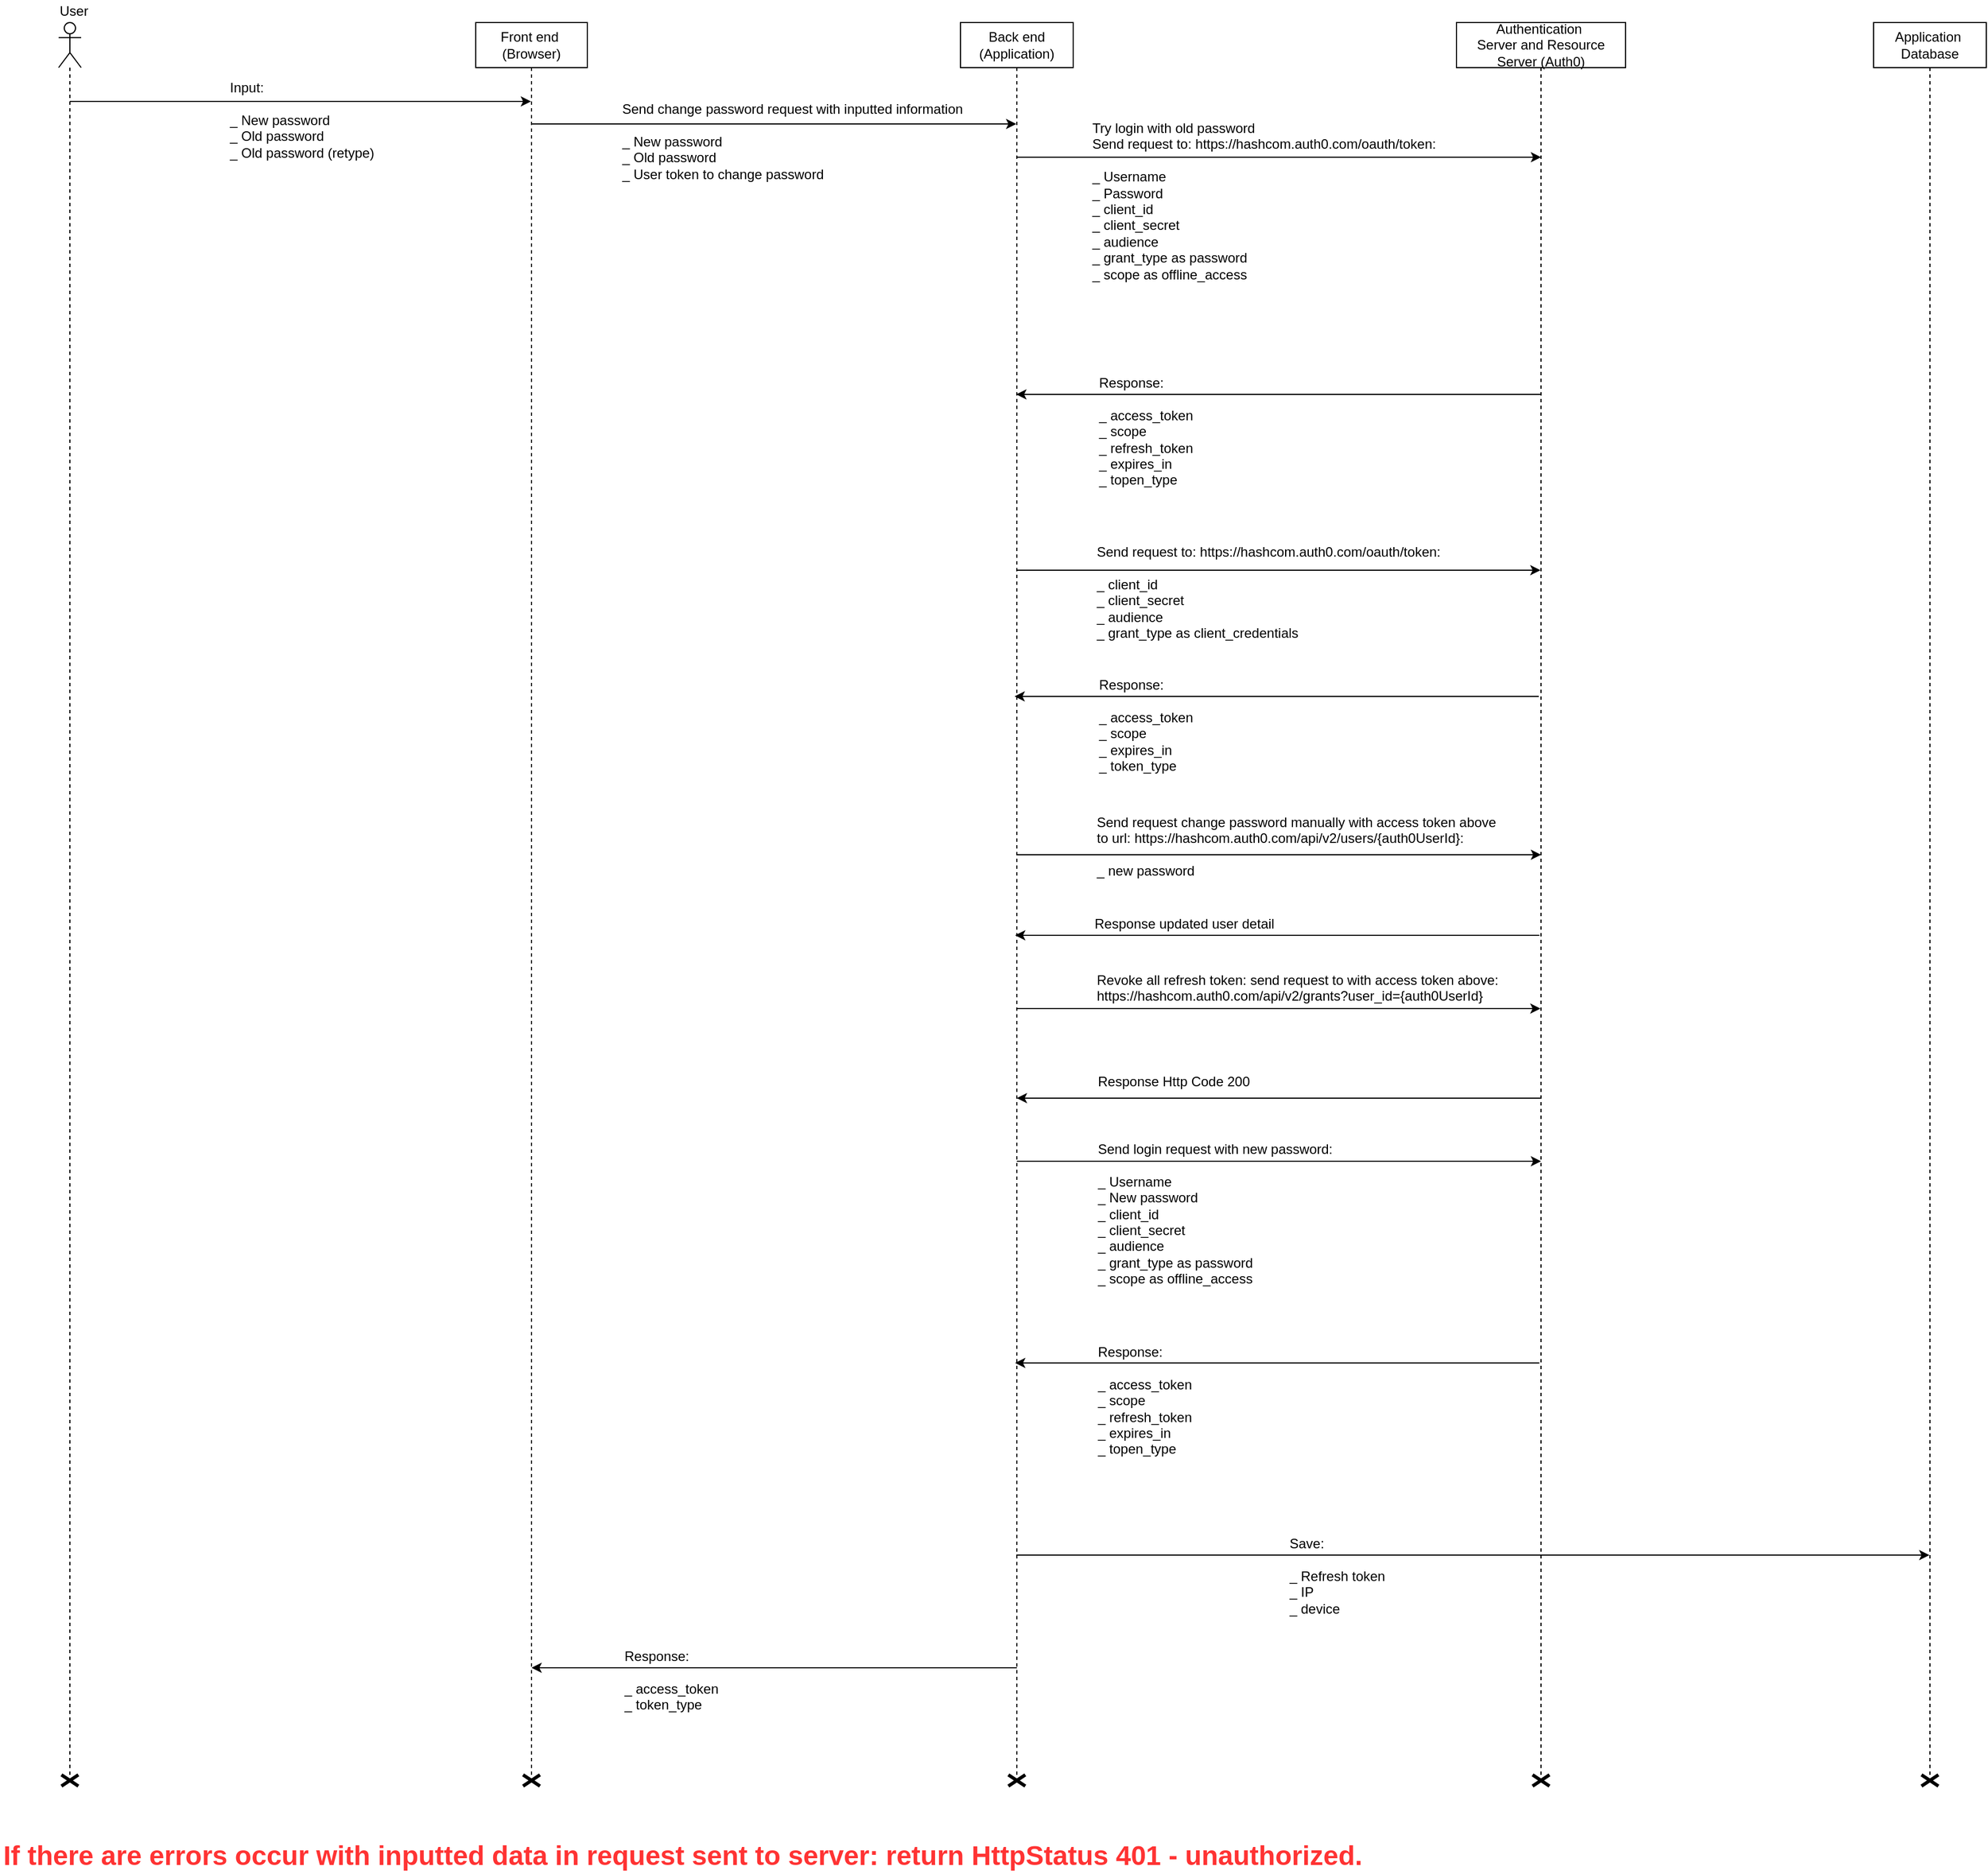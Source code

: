 <mxfile version="10.7.5" type="github"><diagram id="U5BOv9MktrhKUFazpU6f" name="Page-1"><mxGraphModel dx="1632" dy="787" grid="1" gridSize="10" guides="1" tooltips="1" connect="1" arrows="1" fold="1" page="1" pageScale="1" pageWidth="2339" pageHeight="3300" math="0" shadow="0"><root><mxCell id="0"/><mxCell id="1" parent="0"/><mxCell id="fdWZ5QuloVVGur6bjviQ-1" style="edgeStyle=orthogonalEdgeStyle;rounded=0;orthogonalLoop=1;jettySize=auto;html=1;" parent="1" source="fdWZ5QuloVVGur6bjviQ-2" target="fdWZ5QuloVVGur6bjviQ-10" edge="1"><mxGeometry relative="1" as="geometry"><Array as="points"><mxPoint x="790" y="130"/><mxPoint x="790" y="130"/></Array></mxGeometry></mxCell><mxCell id="fdWZ5QuloVVGur6bjviQ-2" value="Front end&amp;nbsp;&lt;br&gt;(Browser)&lt;br&gt;" style="shape=umlLifeline;perimeter=lifelinePerimeter;whiteSpace=wrap;html=1;container=1;collapsible=0;recursiveResize=0;outlineConnect=0;" parent="1" vertex="1"><mxGeometry x="520" y="40" width="99" height="1560" as="geometry"/></mxCell><mxCell id="fdWZ5QuloVVGur6bjviQ-5" value="Authentication&amp;nbsp;&lt;br&gt;Server and Resource Server (Auth0)&lt;br&gt;" style="shape=umlLifeline;perimeter=lifelinePerimeter;whiteSpace=wrap;html=1;container=1;collapsible=0;recursiveResize=0;outlineConnect=0;" parent="1" vertex="1"><mxGeometry x="1390" y="40" width="150" height="1560" as="geometry"/></mxCell><mxCell id="fdWZ5QuloVVGur6bjviQ-6" style="edgeStyle=orthogonalEdgeStyle;rounded=0;orthogonalLoop=1;jettySize=auto;html=1;" parent="1" source="fdWZ5QuloVVGur6bjviQ-14" target="fdWZ5QuloVVGur6bjviQ-2" edge="1"><mxGeometry relative="1" as="geometry"><mxPoint x="169.324" y="110.118" as="sourcePoint"/><Array as="points"><mxPoint x="440" y="110"/><mxPoint x="440" y="110"/></Array></mxGeometry></mxCell><mxCell id="fdWZ5QuloVVGur6bjviQ-8" style="edgeStyle=orthogonalEdgeStyle;rounded=0;orthogonalLoop=1;jettySize=auto;html=1;" parent="1" edge="1"><mxGeometry relative="1" as="geometry"><Array as="points"><mxPoint x="920.5" y="1500"/><mxPoint x="920.5" y="1500"/></Array><mxPoint x="1000" y="1500" as="sourcePoint"/><mxPoint x="569.5" y="1500" as="targetPoint"/></mxGeometry></mxCell><mxCell id="fdWZ5QuloVVGur6bjviQ-10" value="Back end&lt;br&gt;(Application)&lt;br&gt;" style="shape=umlLifeline;perimeter=lifelinePerimeter;whiteSpace=wrap;html=1;container=1;collapsible=0;recursiveResize=0;outlineConnect=0;" parent="1" vertex="1"><mxGeometry x="950" y="40" width="100" height="1560" as="geometry"/></mxCell><mxCell id="fdWZ5QuloVVGur6bjviQ-11" value="Input:&amp;nbsp;&lt;br&gt;&lt;br&gt;_ New password&lt;br&gt;_ Old password&lt;br&gt;_ Old password (retype)&lt;br&gt;&lt;br&gt;" style="text;html=1;resizable=0;points=[];autosize=1;align=left;verticalAlign=top;spacingTop=-4;" parent="1" vertex="1"><mxGeometry x="300" y="88" width="140" height="90" as="geometry"/></mxCell><mxCell id="fdWZ5QuloVVGur6bjviQ-12" value="Send change password request with inputted information&lt;br&gt;&lt;br&gt;_ New password&lt;br&gt;_ Old password&lt;br&gt;_ User token to change password&amp;nbsp;&lt;br&gt;" style="text;html=1;resizable=0;points=[];autosize=1;align=left;verticalAlign=top;spacingTop=-4;" parent="1" vertex="1"><mxGeometry x="648" y="107" width="320" height="70" as="geometry"/></mxCell><mxCell id="fdWZ5QuloVVGur6bjviQ-13" value="Response Http Code 200&lt;br&gt;&lt;br&gt;" style="text;html=1;resizable=0;points=[];autosize=1;align=left;verticalAlign=top;spacingTop=-4;" parent="1" vertex="1"><mxGeometry x="1069.5" y="970" width="150" height="30" as="geometry"/></mxCell><mxCell id="fdWZ5QuloVVGur6bjviQ-14" value="" style="shape=umlLifeline;participant=umlActor;perimeter=lifelinePerimeter;whiteSpace=wrap;html=1;container=1;collapsible=0;recursiveResize=0;verticalAlign=top;spacingTop=36;labelBackgroundColor=#ffffff;outlineConnect=0;" parent="1" vertex="1"><mxGeometry x="150" y="40" width="20" height="1560" as="geometry"/></mxCell><mxCell id="fdWZ5QuloVVGur6bjviQ-15" value="User&amp;nbsp;&lt;br&gt;" style="text;html=1;resizable=0;points=[];autosize=1;align=left;verticalAlign=top;spacingTop=-4;" parent="1" vertex="1"><mxGeometry x="149" y="20" width="40" height="20" as="geometry"/></mxCell><mxCell id="fdWZ5QuloVVGur6bjviQ-20" value="Application&amp;nbsp;&lt;br&gt;Database&lt;br&gt;" style="shape=umlLifeline;perimeter=lifelinePerimeter;whiteSpace=wrap;html=1;container=1;collapsible=0;recursiveResize=0;outlineConnect=0;" parent="1" vertex="1"><mxGeometry x="1760" y="40" width="100" height="1560" as="geometry"/></mxCell><mxCell id="fdWZ5QuloVVGur6bjviQ-23" value="&lt;font style=&quot;font-size: 24px&quot; color=&quot;#ff3333&quot;&gt;If there are errors occur with inputted data in request sent to server: return HttpStatus 401 - unauthorized.&lt;/font&gt;&lt;br&gt;" style="text;html=1;resizable=0;points=[];autosize=1;align=left;verticalAlign=top;spacingTop=-4;fontStyle=1" parent="1" vertex="1"><mxGeometry x="98.5" y="1650" width="1130" height="20" as="geometry"/></mxCell><mxCell id="fdWZ5QuloVVGur6bjviQ-27" style="edgeStyle=orthogonalEdgeStyle;rounded=0;orthogonalLoop=1;jettySize=auto;html=1;" parent="1" edge="1"><mxGeometry relative="1" as="geometry"><Array as="points"><mxPoint x="1218.5" y="638"/><mxPoint x="1218.5" y="638"/></Array><mxPoint x="1463" y="638" as="sourcePoint"/><mxPoint x="998" y="638" as="targetPoint"/></mxGeometry></mxCell><mxCell id="fdWZ5QuloVVGur6bjviQ-28" style="edgeStyle=orthogonalEdgeStyle;rounded=0;orthogonalLoop=1;jettySize=auto;html=1;" parent="1" edge="1"><mxGeometry relative="1" as="geometry"><Array as="points"><mxPoint x="1230" y="526"/><mxPoint x="1230" y="526"/></Array><mxPoint x="999.5" y="526" as="sourcePoint"/><mxPoint x="1464.5" y="526" as="targetPoint"/></mxGeometry></mxCell><mxCell id="fdWZ5QuloVVGur6bjviQ-29" value="Send request to:&amp;nbsp;&lt;span&gt;https://hashcom.auth0.com/oauth/token:&lt;br&gt;&lt;br&gt;_&amp;nbsp;&lt;/span&gt;&lt;span&gt;client_id&lt;/span&gt;&lt;span&gt;&lt;br&gt;&lt;/span&gt;&lt;span&gt;_ client_secret&lt;br&gt;_ audience&lt;br&gt;_ grant_type as&amp;nbsp;&lt;/span&gt;&lt;span&gt;client_credentials&lt;/span&gt;&lt;br&gt;" style="text;html=1;resizable=0;points=[];autosize=1;align=left;verticalAlign=top;spacingTop=-4;" parent="1" vertex="1"><mxGeometry x="1069" y="500" width="320" height="90" as="geometry"/></mxCell><mxCell id="fdWZ5QuloVVGur6bjviQ-30" value="Response:&lt;br&gt;&lt;br&gt;_ access_token&lt;br&gt;_ scope&lt;br&gt;_ expires_in&lt;br&gt;_ token_type&lt;br&gt;" style="text;html=1;resizable=0;points=[];autosize=1;align=left;verticalAlign=top;spacingTop=-4;" parent="1" vertex="1"><mxGeometry x="1070.5" y="618" width="100" height="90" as="geometry"/></mxCell><mxCell id="fdWZ5QuloVVGur6bjviQ-31" style="edgeStyle=orthogonalEdgeStyle;rounded=0;orthogonalLoop=1;jettySize=auto;html=1;" parent="1" edge="1"><mxGeometry relative="1" as="geometry"><Array as="points"><mxPoint x="1230.5" y="778.5"/><mxPoint x="1230.5" y="778.5"/></Array><mxPoint x="1000" y="778.5" as="sourcePoint"/><mxPoint x="1465" y="778.5" as="targetPoint"/></mxGeometry></mxCell><mxCell id="fdWZ5QuloVVGur6bjviQ-32" value="Send request change password manually with access token above&lt;br&gt;to url:&amp;nbsp;https://hashcom.auth0.com/api/v2/users/{auth0UserId}:&lt;br&gt;&lt;br&gt;_ new password&lt;br&gt;" style="text;html=1;resizable=0;points=[];autosize=1;align=left;verticalAlign=top;spacingTop=-4;" parent="1" vertex="1"><mxGeometry x="1068.5" y="740" width="370" height="60" as="geometry"/></mxCell><mxCell id="fdWZ5QuloVVGur6bjviQ-33" style="edgeStyle=orthogonalEdgeStyle;rounded=0;orthogonalLoop=1;jettySize=auto;html=1;" parent="1" edge="1"><mxGeometry relative="1" as="geometry"><Array as="points"><mxPoint x="1219" y="850"/><mxPoint x="1219" y="850"/></Array><mxPoint x="1463.5" y="850" as="sourcePoint"/><mxPoint x="998.5" y="850" as="targetPoint"/></mxGeometry></mxCell><mxCell id="fdWZ5QuloVVGur6bjviQ-34" value="Response updated user detail" style="text;html=1;resizable=0;points=[];autosize=1;align=left;verticalAlign=top;spacingTop=-4;" parent="1" vertex="1"><mxGeometry x="1067" y="830" width="170" height="20" as="geometry"/></mxCell><mxCell id="fdWZ5QuloVVGur6bjviQ-35" style="edgeStyle=orthogonalEdgeStyle;rounded=0;orthogonalLoop=1;jettySize=auto;html=1;" parent="1" edge="1"><mxGeometry relative="1" as="geometry"><Array as="points"><mxPoint x="1230" y="915"/><mxPoint x="1230" y="915"/></Array><mxPoint x="999.5" y="915" as="sourcePoint"/><mxPoint x="1464.5" y="915" as="targetPoint"/></mxGeometry></mxCell><mxCell id="fdWZ5QuloVVGur6bjviQ-36" style="edgeStyle=orthogonalEdgeStyle;rounded=0;orthogonalLoop=1;jettySize=auto;html=1;" parent="1" edge="1"><mxGeometry relative="1" as="geometry"><Array as="points"><mxPoint x="1220.5" y="994.5"/><mxPoint x="1220.5" y="994.5"/></Array><mxPoint x="1465" y="994.5" as="sourcePoint"/><mxPoint x="1000" y="994.5" as="targetPoint"/></mxGeometry></mxCell><mxCell id="fdWZ5QuloVVGur6bjviQ-37" value="Revoke all refresh token: send request to with access token above:&lt;br&gt;&lt;span&gt;https://hashcom.auth0.com/api/v2/grants?user_id={auth0UserId}&lt;/span&gt;&lt;br&gt;" style="text;html=1;resizable=0;points=[];autosize=1;align=left;verticalAlign=top;spacingTop=-4;" parent="1" vertex="1"><mxGeometry x="1068.5" y="880" width="370" height="30" as="geometry"/></mxCell><mxCell id="XaO6pJbfds_yYDEHxtjm-2" style="edgeStyle=orthogonalEdgeStyle;rounded=0;orthogonalLoop=1;jettySize=auto;html=1;" edge="1" parent="1"><mxGeometry relative="1" as="geometry"><Array as="points"><mxPoint x="1230.5" y="1050"/><mxPoint x="1230.5" y="1050"/></Array><mxPoint x="1000" y="1050.5" as="sourcePoint"/><mxPoint x="1465" y="1050.5" as="targetPoint"/></mxGeometry></mxCell><mxCell id="XaO6pJbfds_yYDEHxtjm-3" value="Send login request with new password:&lt;br&gt;&lt;br&gt;_ Username&lt;br&gt;_ New password&lt;br&gt;_&amp;nbsp;client_id&lt;br&gt;_ client_secret&lt;br&gt;_ audience&lt;br&gt;_ grant_type as password&lt;br&gt;_ scope as&amp;nbsp;offline_access&lt;br&gt;&lt;br&gt;" style="text;html=1;resizable=0;points=[];autosize=1;align=left;verticalAlign=top;spacingTop=-4;" vertex="1" parent="1"><mxGeometry x="1069.5" y="1030" width="220" height="140" as="geometry"/></mxCell><mxCell id="XaO6pJbfds_yYDEHxtjm-4" style="edgeStyle=orthogonalEdgeStyle;rounded=0;orthogonalLoop=1;jettySize=auto;html=1;" edge="1" parent="1"><mxGeometry relative="1" as="geometry"><Array as="points"><mxPoint x="1218.5" y="1229.5"/><mxPoint x="1218.5" y="1229.5"/></Array><mxPoint x="1463.5" y="1229.5" as="sourcePoint"/><mxPoint x="998.5" y="1229.5" as="targetPoint"/></mxGeometry></mxCell><mxCell id="fdWZ5QuloVVGur6bjviQ-40" value="" style="shape=umlDestroy;whiteSpace=wrap;html=1;strokeWidth=3;" parent="1" vertex="1"><mxGeometry x="562" y="1595" width="15" height="10" as="geometry"/></mxCell><mxCell id="fdWZ5QuloVVGur6bjviQ-39" value="" style="shape=umlDestroy;whiteSpace=wrap;html=1;strokeWidth=3;" parent="1" vertex="1"><mxGeometry x="992.5" y="1595" width="15" height="10" as="geometry"/></mxCell><mxCell id="fdWZ5QuloVVGur6bjviQ-41" value="" style="shape=umlDestroy;whiteSpace=wrap;html=1;strokeWidth=3;" parent="1" vertex="1"><mxGeometry x="152.5" y="1595" width="15" height="10" as="geometry"/></mxCell><mxCell id="fdWZ5QuloVVGur6bjviQ-38" value="" style="shape=umlDestroy;whiteSpace=wrap;html=1;strokeWidth=3;" parent="1" vertex="1"><mxGeometry x="1457.5" y="1595" width="15" height="10" as="geometry"/></mxCell><mxCell id="fdWZ5QuloVVGur6bjviQ-42" value="" style="shape=umlDestroy;whiteSpace=wrap;html=1;strokeWidth=3;" parent="1" vertex="1"><mxGeometry x="1802.5" y="1595" width="15" height="10" as="geometry"/></mxCell><mxCell id="XaO6pJbfds_yYDEHxtjm-9" value="Response:&lt;br&gt;&lt;br&gt;_ access_token&lt;br&gt;_ scope&lt;br&gt;_ refresh_token&lt;br&gt;_ expires_in&lt;br&gt;_ topen_type&lt;br&gt;" style="text;html=1;resizable=0;points=[];autosize=1;align=left;verticalAlign=top;spacingTop=-4;" vertex="1" parent="1"><mxGeometry x="1070" y="1210" width="100" height="100" as="geometry"/></mxCell><mxCell id="XaO6pJbfds_yYDEHxtjm-10" value="Response:&lt;br&gt;&lt;br&gt;_ access_token&lt;br&gt;_ token_type&lt;br&gt;" style="text;html=1;resizable=0;points=[];autosize=1;align=left;verticalAlign=top;spacingTop=-4;" vertex="1" parent="1"><mxGeometry x="650" y="1480" width="100" height="60" as="geometry"/></mxCell><mxCell id="XaO6pJbfds_yYDEHxtjm-11" style="edgeStyle=orthogonalEdgeStyle;rounded=0;orthogonalLoop=1;jettySize=auto;html=1;" edge="1" parent="1"><mxGeometry relative="1" as="geometry"><mxPoint x="1809.5" y="1400" as="targetPoint"/><Array as="points"><mxPoint x="1160" y="1400"/><mxPoint x="1160" y="1400"/></Array><mxPoint x="999.5" y="1400" as="sourcePoint"/></mxGeometry></mxCell><mxCell id="XaO6pJbfds_yYDEHxtjm-12" value="Save:&lt;br&gt;&lt;br&gt;_ Refresh token&amp;nbsp;&lt;br&gt;_ IP&lt;br&gt;_ device&lt;br&gt;" style="text;html=1;resizable=0;points=[];autosize=1;align=left;verticalAlign=top;spacingTop=-4;" vertex="1" parent="1"><mxGeometry x="1239.5" y="1380" width="100" height="70" as="geometry"/></mxCell><mxCell id="XaO6pJbfds_yYDEHxtjm-13" style="edgeStyle=orthogonalEdgeStyle;rounded=0;orthogonalLoop=1;jettySize=auto;html=1;" edge="1" parent="1"><mxGeometry relative="1" as="geometry"><Array as="points"><mxPoint x="1230" y="159.5"/><mxPoint x="1230" y="159.5"/></Array><mxPoint x="1000" y="159.5" as="sourcePoint"/><mxPoint x="1465" y="159.5" as="targetPoint"/></mxGeometry></mxCell><UserObject label="Try login with old password&lt;br&gt;Send request to:&amp;nbsp;https://hashcom.auth0.com/oauth/token:&lt;br&gt;&lt;br&gt;_ Username&lt;br&gt;_ Password&lt;br&gt;_&amp;nbsp;client_id&lt;br&gt;_ client_secret&lt;br&gt;_ audience&lt;br&gt;_ grant_type as password&lt;br&gt;_ scope as&amp;nbsp;offline_access" id="XaO6pJbfds_yYDEHxtjm-15"><mxCell style="text;html=1;" vertex="1" parent="1"><mxGeometry x="1064.5" y="120" width="311" height="128" as="geometry"/></mxCell></UserObject><mxCell id="XaO6pJbfds_yYDEHxtjm-18" style="edgeStyle=orthogonalEdgeStyle;rounded=0;orthogonalLoop=1;jettySize=auto;html=1;" edge="1" parent="1"><mxGeometry relative="1" as="geometry"><Array as="points"><mxPoint x="1219" y="369.5"/><mxPoint x="1219" y="369.5"/></Array><mxPoint x="1464.5" y="370" as="sourcePoint"/><mxPoint x="999.5" y="370" as="targetPoint"/></mxGeometry></mxCell><mxCell id="XaO6pJbfds_yYDEHxtjm-19" value="Response:&lt;br&gt;&lt;br&gt;_ access_token&lt;br&gt;_ scope&lt;br&gt;_ refresh_token&lt;br&gt;_ expires_in&lt;br&gt;_ topen_type&lt;br&gt;" style="text;html=1;resizable=0;points=[];autosize=1;align=left;verticalAlign=top;spacingTop=-4;" vertex="1" parent="1"><mxGeometry x="1070.5" y="350" width="100" height="100" as="geometry"/></mxCell></root></mxGraphModel></diagram></mxfile>